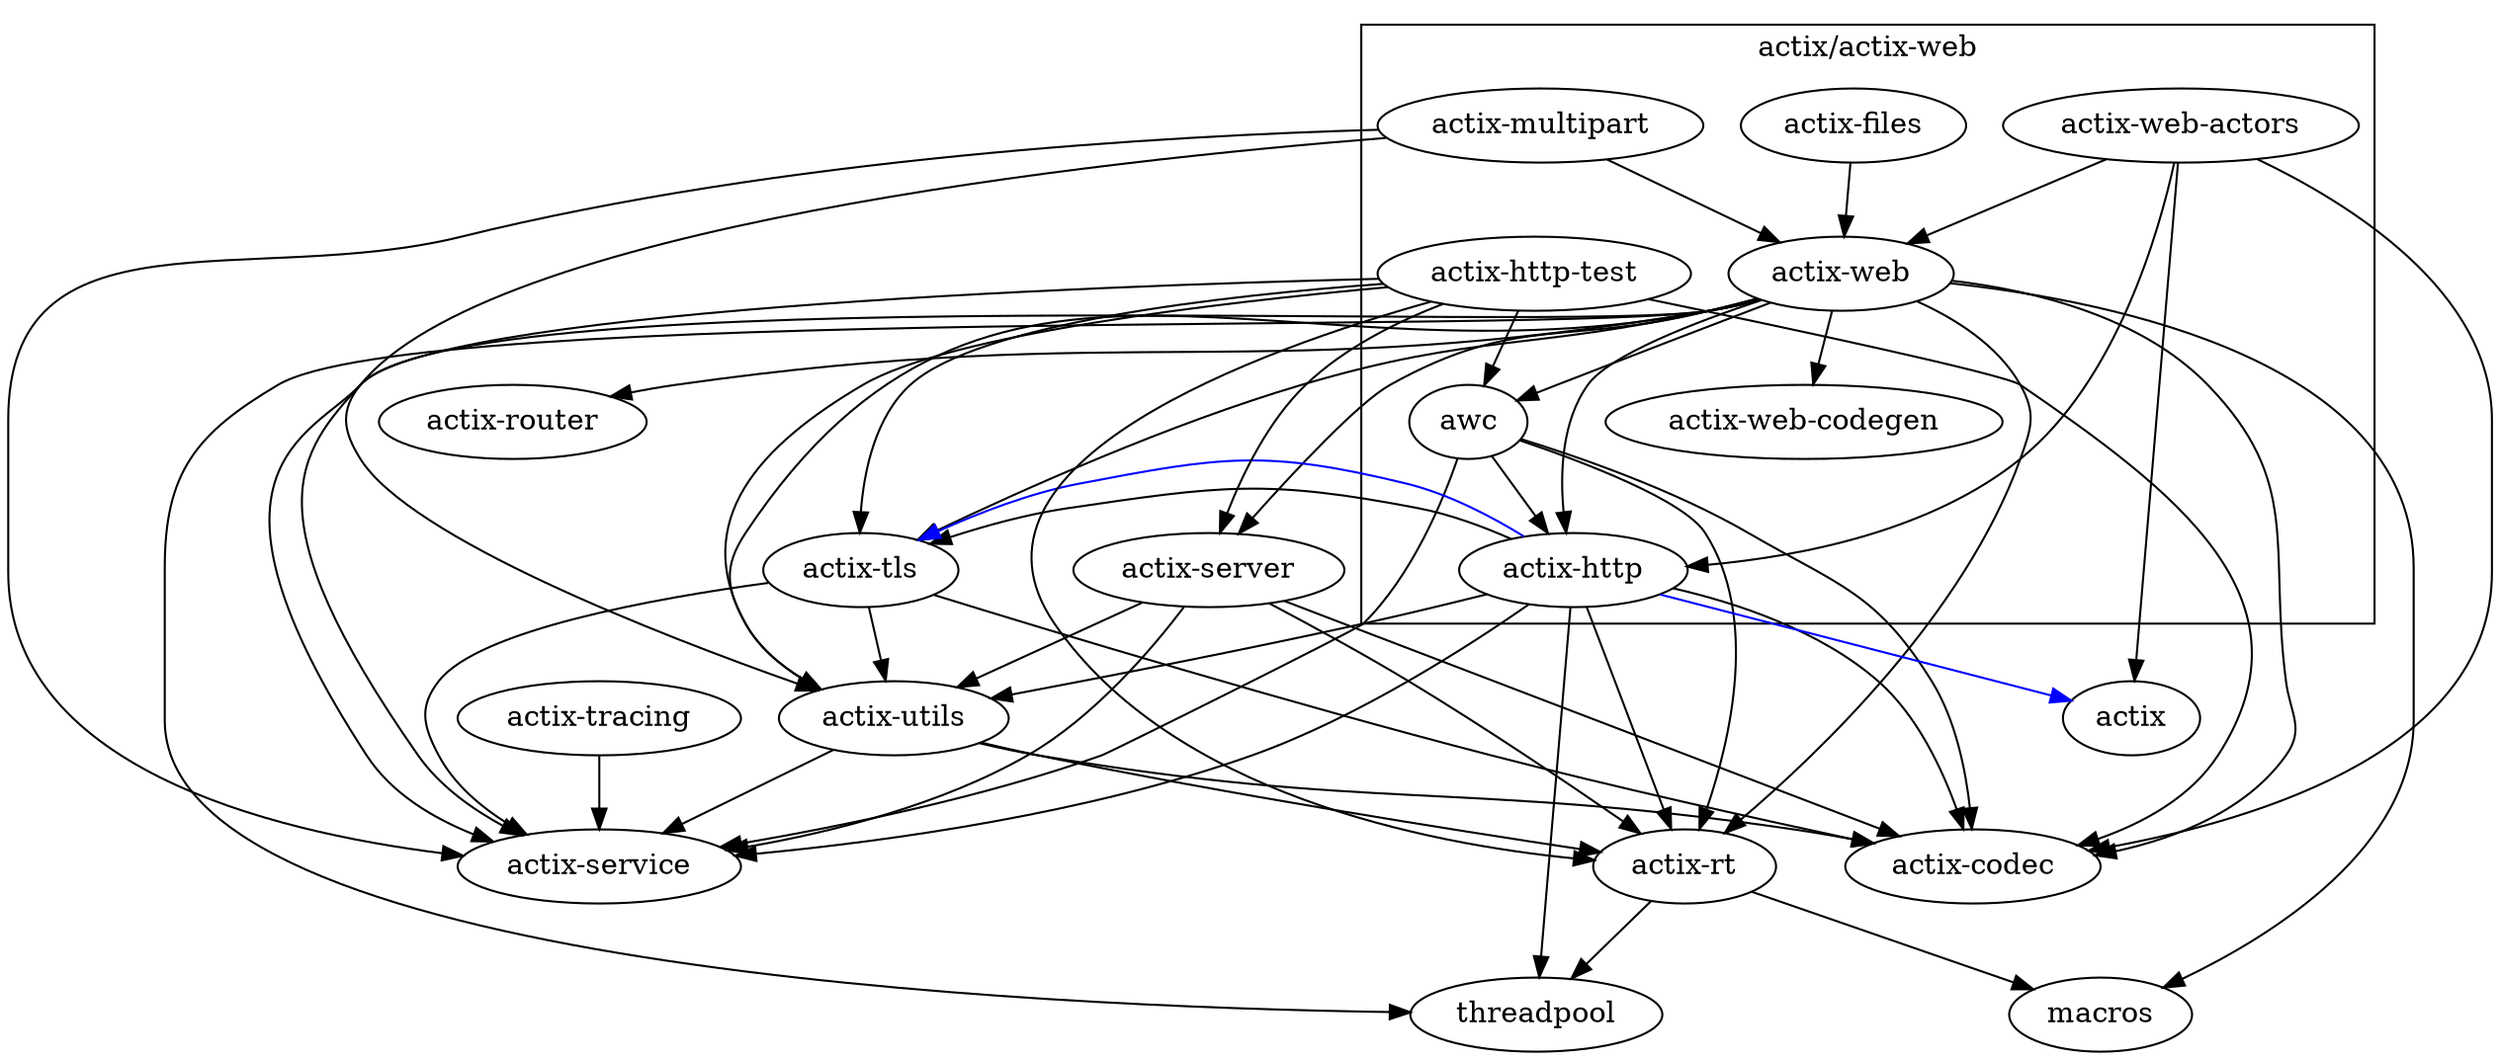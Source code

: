 digraph {
    subgraph cluster_web {
        label="actix/actix-web"
        "awc"
        "actix-web"
        "actix-files"
        "actix-http"
        "actix-multipart"
        "actix-web-actors"
        "actix-web-codegen"
        "actix-http-test"
    }

    "actix-web" -> { "actix-codec" "actix-service" "actix-utils" "actix-router" "actix-rt" "actix-server" "macros" "threadpool" "actix-tls" "actix-web-codegen" "actix-http" "awc" }
    "awc" -> { "actix-codec" "actix-service" "actix-http" "actix-rt" }
    "actix-web-actors" -> { "actix" "actix-web" "actix-http" "actix-codec" }
    "actix-multipart" -> { "actix-web" "actix-service" "actix-utils" }
    "actix-http" -> { "actix-service" "actix-codec" "actix-tls" "actix-utils" "actix-rt" "threadpool" }
    "actix-http" -> { "actix" "actix-tls" }[color=blue] // optional
    "actix-files" -> { "actix-web" }
    "actix-http-test" -> { "actix-service" "actix-codec" "actix-tls" "actix-utils" "actix-rt" "actix-server" "awc" }

    // net

    "actix-utils" -> { "actix-service" "actix-rt" "actix-codec" }
    "actix-tracing" -> { "actix-service" }
    "actix-tls" -> { "actix-service" "actix-codec" "actix-utils" }
    "actix-server" -> { "actix-service" "actix-rt" "actix-codec" "actix-utils" }
    "actix-rt" -> { "macros" "threadpool" }
}
